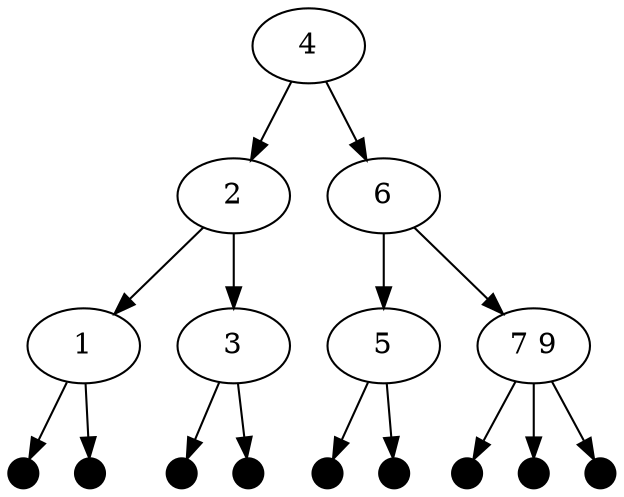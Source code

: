 digraph tree {
  0[label="4"]
  0 -> 1
  0 -> 8
  1[label="2"]
  1 -> 2
  1 -> 5
  2[label="1"]
  2 -> 3
  2 -> 4
  3[shape="point",width=0.2]
  4[shape="point",width=0.2]
  5[label="3"]
  5 -> 6
  5 -> 7
  6[shape="point",width=0.2]
  7[shape="point",width=0.2]
  8[label="6"]
  8 -> 9
  8 -> 12
  9[label="5"]
  9 -> 10
  9 -> 11
  10[shape="point",width=0.2]
  11[shape="point",width=0.2]
  12[label="7 9"]
  12 -> 13
  12 -> 14
  12 -> 15
  13[shape="point",width=0.2]
  14[shape="point",width=0.2]
  15[shape="point",width=0.2]
}
